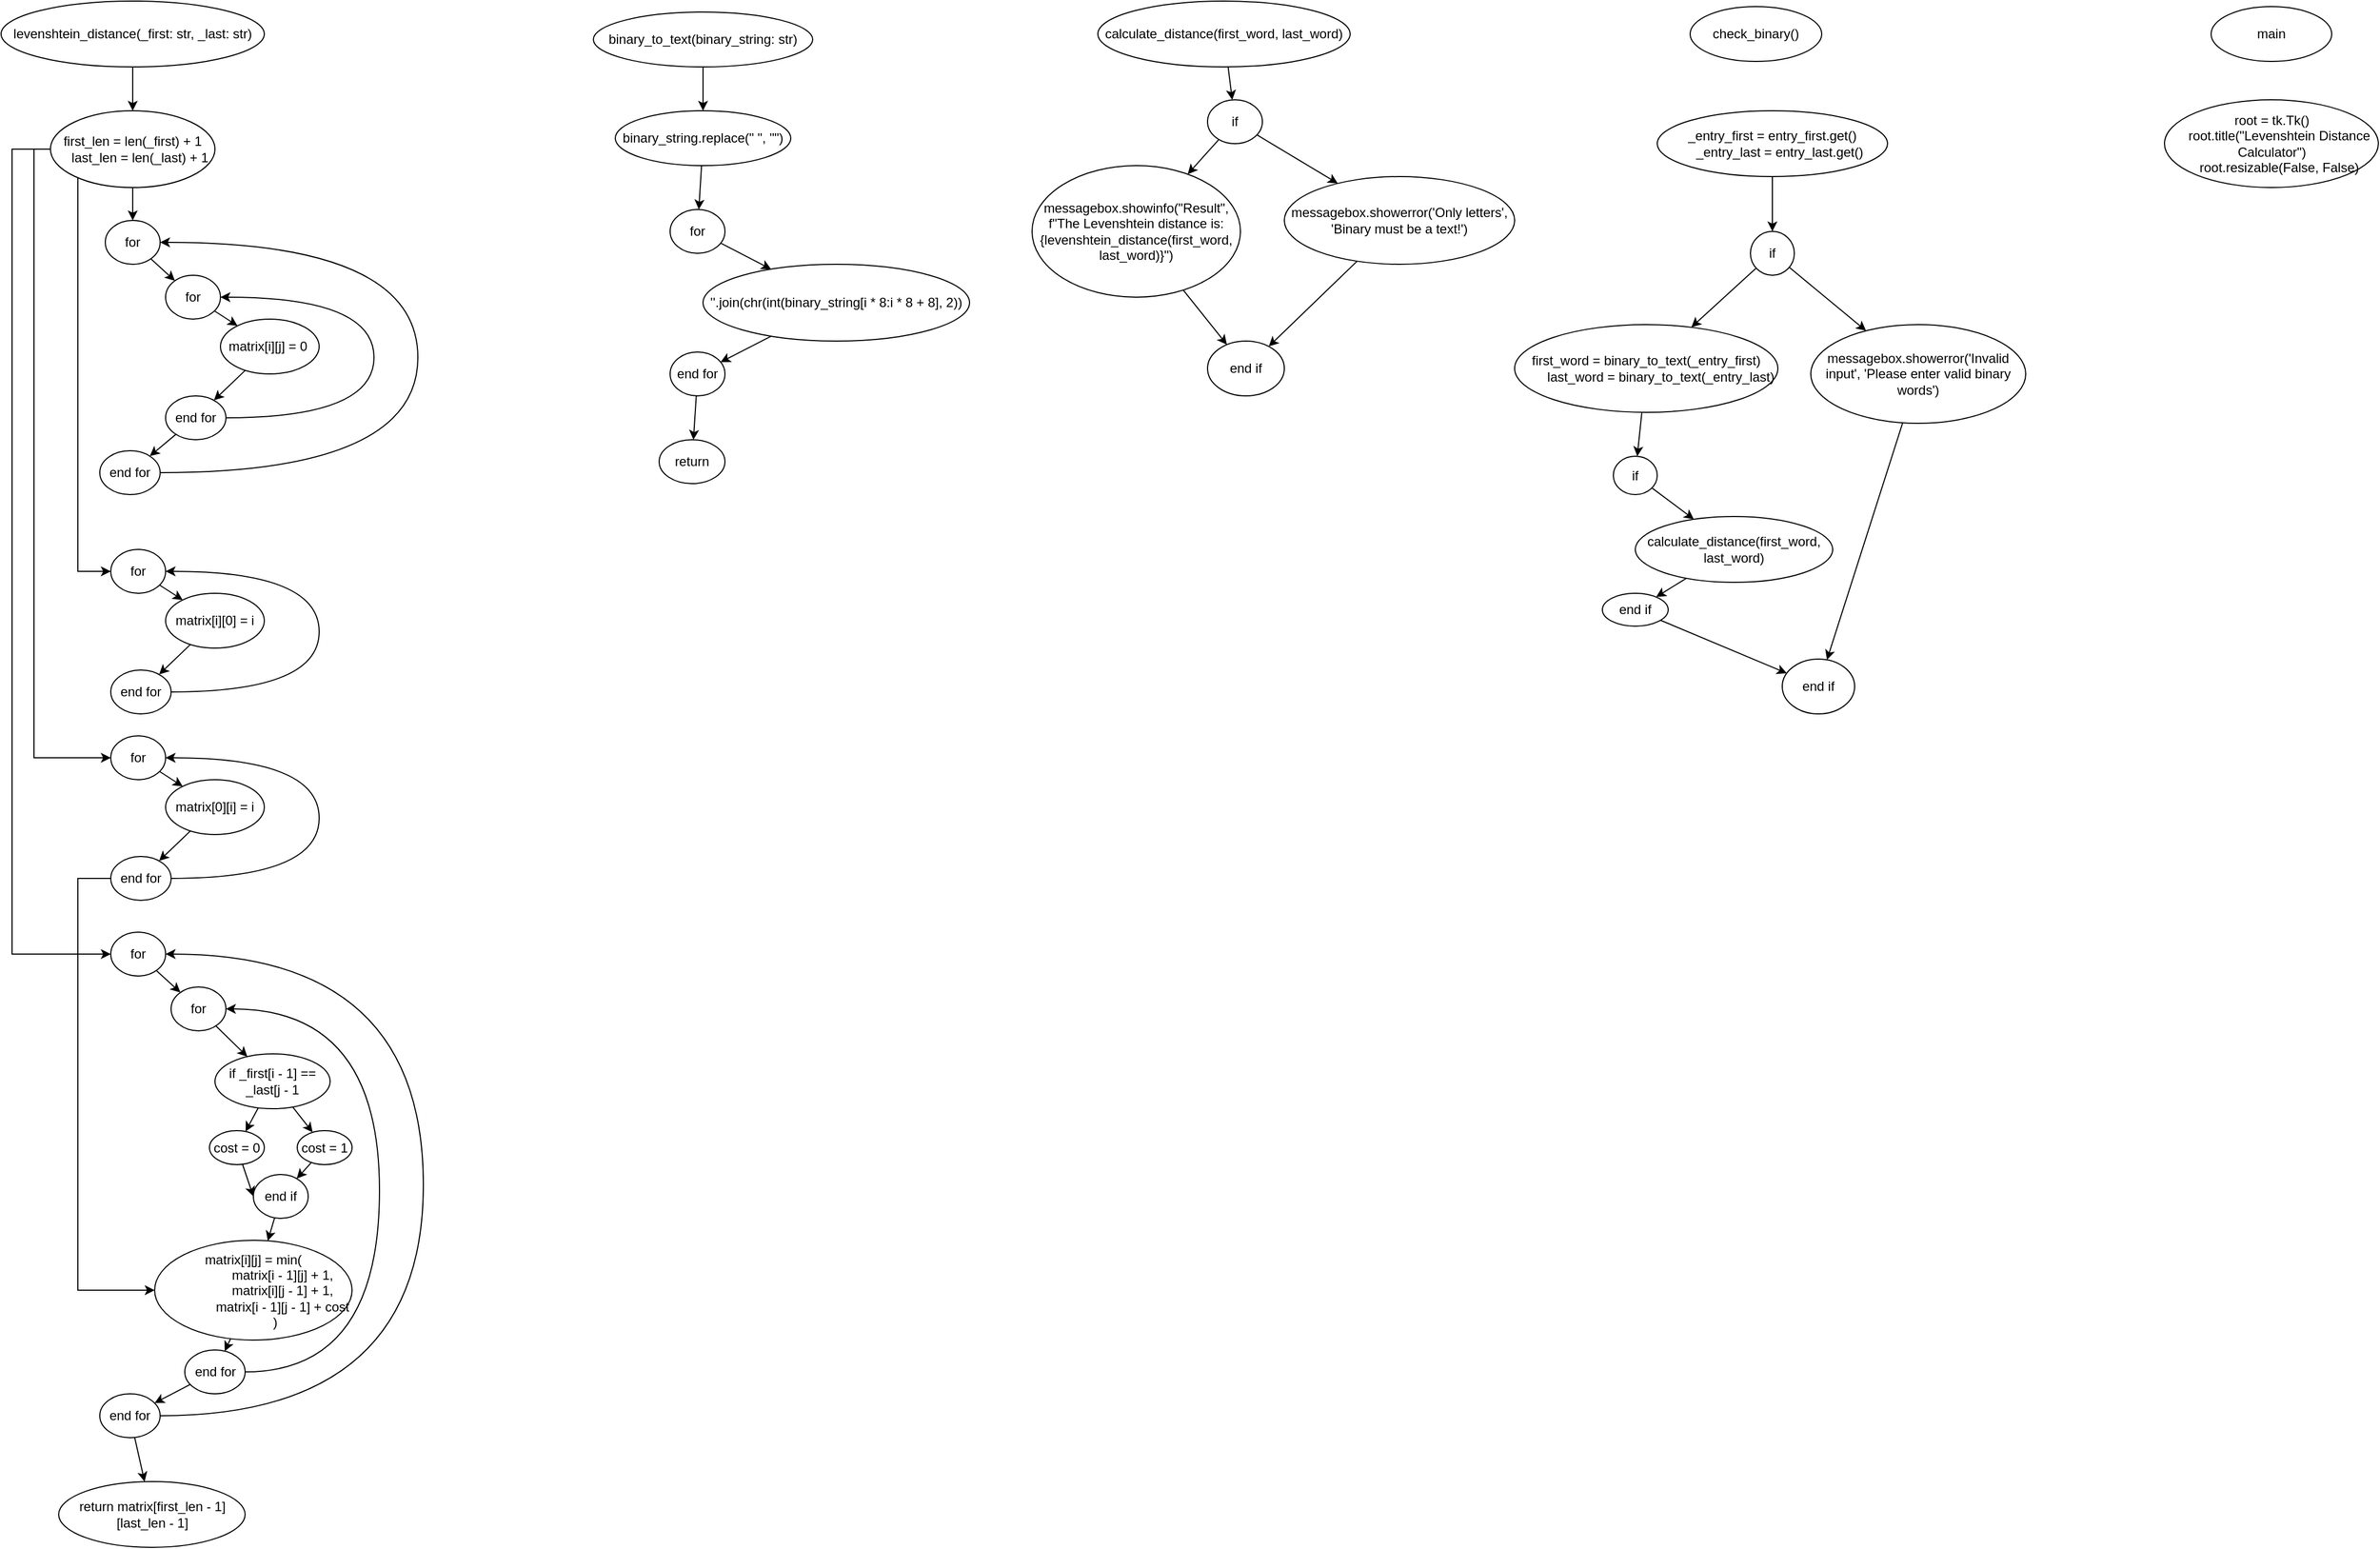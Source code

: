<mxfile version="22.1.22" type="embed">
  <diagram id="23iRSUPoRavnBvh4doch" name="Page-1">
    <mxGraphModel dx="453" dy="448" grid="1" gridSize="10" guides="1" tooltips="1" connect="1" arrows="1" fold="1" page="1" pageScale="1" pageWidth="827" pageHeight="1169" math="0" shadow="0">
      <root>
        <mxCell id="0" />
        <mxCell id="1" parent="0" />
        <mxCell id="9" style="edgeStyle=orthogonalEdgeStyle;rounded=0;orthogonalLoop=1;jettySize=auto;html=1;entryX=0.5;entryY=0;entryDx=0;entryDy=0;" edge="1" parent="1" source="2" target="3">
          <mxGeometry relative="1" as="geometry" />
        </mxCell>
        <mxCell id="2" value="levenshtein_distance(_first: str, _last: str)" style="ellipse;whiteSpace=wrap;html=1;" vertex="1" parent="1">
          <mxGeometry x="30" y="70" width="240" height="60" as="geometry" />
        </mxCell>
        <mxCell id="10" style="edgeStyle=orthogonalEdgeStyle;rounded=0;orthogonalLoop=1;jettySize=auto;html=1;" edge="1" parent="1" source="3" target="4">
          <mxGeometry relative="1" as="geometry" />
        </mxCell>
        <mxCell id="33" style="edgeStyle=orthogonalEdgeStyle;rounded=0;orthogonalLoop=1;jettySize=auto;html=1;" edge="1" parent="1" source="3" target="21">
          <mxGeometry relative="1" as="geometry">
            <Array as="points">
              <mxPoint x="100" y="590" />
            </Array>
          </mxGeometry>
        </mxCell>
        <mxCell id="34" style="edgeStyle=orthogonalEdgeStyle;rounded=0;orthogonalLoop=1;jettySize=auto;html=1;" edge="1" parent="1" source="3" target="28">
          <mxGeometry relative="1" as="geometry">
            <mxPoint x="80" y="580" as="targetPoint" />
            <Array as="points">
              <mxPoint x="60" y="205" />
              <mxPoint x="60" y="760" />
            </Array>
          </mxGeometry>
        </mxCell>
        <mxCell id="47" style="edgeStyle=orthogonalEdgeStyle;rounded=0;orthogonalLoop=1;jettySize=auto;html=1;entryX=0;entryY=0.5;entryDx=0;entryDy=0;" edge="1" parent="1" source="3" target="37">
          <mxGeometry relative="1" as="geometry">
            <mxPoint x="30" y="840" as="targetPoint" />
            <Array as="points">
              <mxPoint x="40" y="205" />
              <mxPoint x="40" y="939" />
            </Array>
          </mxGeometry>
        </mxCell>
        <mxCell id="3" value="&lt;div&gt;first_len = len(_first) + 1&lt;/div&gt;&lt;div&gt;&amp;nbsp; &amp;nbsp; last_len = len(_last) + 1&lt;/div&gt;" style="ellipse;whiteSpace=wrap;html=1;" vertex="1" parent="1">
          <mxGeometry x="75" y="170" width="150" height="70" as="geometry" />
        </mxCell>
        <mxCell id="11" style="rounded=0;orthogonalLoop=1;jettySize=auto;html=1;" edge="1" parent="1" source="4" target="6">
          <mxGeometry relative="1" as="geometry" />
        </mxCell>
        <mxCell id="4" value="for" style="ellipse;whiteSpace=wrap;html=1;" vertex="1" parent="1">
          <mxGeometry x="125" y="270" width="50" height="40" as="geometry" />
        </mxCell>
        <mxCell id="16" style="edgeStyle=orthogonalEdgeStyle;rounded=0;orthogonalLoop=1;jettySize=auto;html=1;curved=1;" edge="1" parent="1" source="5" target="4">
          <mxGeometry relative="1" as="geometry">
            <Array as="points">
              <mxPoint x="410" y="500" />
              <mxPoint x="410" y="290" />
            </Array>
          </mxGeometry>
        </mxCell>
        <mxCell id="5" value="end for" style="ellipse;whiteSpace=wrap;html=1;" vertex="1" parent="1">
          <mxGeometry x="120" y="480" width="55" height="40" as="geometry" />
        </mxCell>
        <mxCell id="12" style="rounded=0;orthogonalLoop=1;jettySize=auto;html=1;" edge="1" parent="1" source="6" target="8">
          <mxGeometry relative="1" as="geometry" />
        </mxCell>
        <mxCell id="6" value="for" style="ellipse;whiteSpace=wrap;html=1;" vertex="1" parent="1">
          <mxGeometry x="180" y="320" width="50" height="40" as="geometry" />
        </mxCell>
        <mxCell id="14" style="rounded=0;orthogonalLoop=1;jettySize=auto;html=1;" edge="1" parent="1" source="7" target="5">
          <mxGeometry relative="1" as="geometry" />
        </mxCell>
        <mxCell id="15" style="edgeStyle=orthogonalEdgeStyle;rounded=0;orthogonalLoop=1;jettySize=auto;html=1;entryX=1;entryY=0.5;entryDx=0;entryDy=0;curved=1;" edge="1" parent="1" source="7" target="6">
          <mxGeometry relative="1" as="geometry">
            <Array as="points">
              <mxPoint x="370" y="450" />
              <mxPoint x="370" y="340" />
            </Array>
          </mxGeometry>
        </mxCell>
        <mxCell id="7" value="end for" style="ellipse;whiteSpace=wrap;html=1;" vertex="1" parent="1">
          <mxGeometry x="180" y="430" width="55" height="40" as="geometry" />
        </mxCell>
        <mxCell id="13" style="rounded=0;orthogonalLoop=1;jettySize=auto;html=1;" edge="1" parent="1" source="8" target="7">
          <mxGeometry relative="1" as="geometry" />
        </mxCell>
        <mxCell id="8" value="matrix[i][j] = 0&amp;nbsp;" style="ellipse;whiteSpace=wrap;html=1;" vertex="1" parent="1">
          <mxGeometry x="230" y="360" width="90" height="50" as="geometry" />
        </mxCell>
        <mxCell id="20" style="rounded=0;orthogonalLoop=1;jettySize=auto;html=1;" edge="1" parent="1" source="21" target="26">
          <mxGeometry relative="1" as="geometry" />
        </mxCell>
        <mxCell id="21" value="for" style="ellipse;whiteSpace=wrap;html=1;" vertex="1" parent="1">
          <mxGeometry x="130" y="570" width="50" height="40" as="geometry" />
        </mxCell>
        <mxCell id="23" style="edgeStyle=orthogonalEdgeStyle;rounded=0;orthogonalLoop=1;jettySize=auto;html=1;entryX=1;entryY=0.5;entryDx=0;entryDy=0;curved=1;" edge="1" parent="1" source="24" target="21">
          <mxGeometry relative="1" as="geometry">
            <Array as="points">
              <mxPoint x="320" y="700" />
              <mxPoint x="320" y="590" />
            </Array>
          </mxGeometry>
        </mxCell>
        <mxCell id="24" value="end for" style="ellipse;whiteSpace=wrap;html=1;" vertex="1" parent="1">
          <mxGeometry x="130" y="680" width="55" height="40" as="geometry" />
        </mxCell>
        <mxCell id="25" style="rounded=0;orthogonalLoop=1;jettySize=auto;html=1;" edge="1" parent="1" source="26" target="24">
          <mxGeometry relative="1" as="geometry" />
        </mxCell>
        <mxCell id="26" value="matrix[i][0] = i" style="ellipse;whiteSpace=wrap;html=1;" vertex="1" parent="1">
          <mxGeometry x="180" y="610" width="90" height="50" as="geometry" />
        </mxCell>
        <mxCell id="27" style="rounded=0;orthogonalLoop=1;jettySize=auto;html=1;" edge="1" parent="1" source="28" target="32">
          <mxGeometry relative="1" as="geometry" />
        </mxCell>
        <mxCell id="28" value="for" style="ellipse;whiteSpace=wrap;html=1;" vertex="1" parent="1">
          <mxGeometry x="130" y="740" width="50" height="40" as="geometry" />
        </mxCell>
        <mxCell id="29" style="edgeStyle=orthogonalEdgeStyle;rounded=0;orthogonalLoop=1;jettySize=auto;html=1;entryX=1;entryY=0.5;entryDx=0;entryDy=0;curved=1;" edge="1" parent="1" source="30" target="28">
          <mxGeometry relative="1" as="geometry">
            <Array as="points">
              <mxPoint x="320" y="870" />
              <mxPoint x="320" y="760" />
            </Array>
          </mxGeometry>
        </mxCell>
        <mxCell id="63" style="edgeStyle=orthogonalEdgeStyle;rounded=0;orthogonalLoop=1;jettySize=auto;html=1;entryX=0;entryY=0.5;entryDx=0;entryDy=0;" edge="1" parent="1" source="30" target="52">
          <mxGeometry relative="1" as="geometry">
            <Array as="points">
              <mxPoint x="100" y="870" />
              <mxPoint x="100" y="1246" />
            </Array>
          </mxGeometry>
        </mxCell>
        <mxCell id="30" value="end for" style="ellipse;whiteSpace=wrap;html=1;" vertex="1" parent="1">
          <mxGeometry x="130" y="850" width="55" height="40" as="geometry" />
        </mxCell>
        <mxCell id="31" style="rounded=0;orthogonalLoop=1;jettySize=auto;html=1;" edge="1" parent="1" source="32" target="30">
          <mxGeometry relative="1" as="geometry" />
        </mxCell>
        <mxCell id="32" value="matrix[0][i] = i" style="ellipse;whiteSpace=wrap;html=1;" vertex="1" parent="1">
          <mxGeometry x="180" y="780" width="90" height="50" as="geometry" />
        </mxCell>
        <mxCell id="36" style="rounded=0;orthogonalLoop=1;jettySize=auto;html=1;" edge="1" parent="1" source="37" target="41">
          <mxGeometry relative="1" as="geometry" />
        </mxCell>
        <mxCell id="37" value="for" style="ellipse;whiteSpace=wrap;html=1;" vertex="1" parent="1">
          <mxGeometry x="130" y="919" width="50" height="40" as="geometry" />
        </mxCell>
        <mxCell id="38" style="edgeStyle=orthogonalEdgeStyle;rounded=0;orthogonalLoop=1;jettySize=auto;html=1;curved=1;" edge="1" parent="1" source="39" target="37">
          <mxGeometry relative="1" as="geometry">
            <Array as="points">
              <mxPoint x="415" y="1360" />
              <mxPoint x="415" y="939" />
            </Array>
          </mxGeometry>
        </mxCell>
        <mxCell id="58" style="rounded=0;orthogonalLoop=1;jettySize=auto;html=1;" edge="1" parent="1" source="39" target="57">
          <mxGeometry relative="1" as="geometry" />
        </mxCell>
        <mxCell id="39" value="end for" style="ellipse;whiteSpace=wrap;html=1;" vertex="1" parent="1">
          <mxGeometry x="120" y="1340" width="55" height="40" as="geometry" />
        </mxCell>
        <mxCell id="40" style="rounded=0;orthogonalLoop=1;jettySize=auto;html=1;" edge="1" parent="1" source="41" target="46">
          <mxGeometry relative="1" as="geometry" />
        </mxCell>
        <mxCell id="41" value="for" style="ellipse;whiteSpace=wrap;html=1;" vertex="1" parent="1">
          <mxGeometry x="185" y="969" width="50" height="40" as="geometry" />
        </mxCell>
        <mxCell id="42" style="rounded=0;orthogonalLoop=1;jettySize=auto;html=1;" edge="1" parent="1" source="44" target="39">
          <mxGeometry relative="1" as="geometry" />
        </mxCell>
        <mxCell id="43" style="edgeStyle=orthogonalEdgeStyle;rounded=0;orthogonalLoop=1;jettySize=auto;html=1;entryX=1;entryY=0.5;entryDx=0;entryDy=0;curved=1;" edge="1" parent="1" source="44" target="41">
          <mxGeometry relative="1" as="geometry">
            <Array as="points">
              <mxPoint x="375" y="1320" />
              <mxPoint x="375" y="989" />
            </Array>
          </mxGeometry>
        </mxCell>
        <mxCell id="44" value="end for" style="ellipse;whiteSpace=wrap;html=1;" vertex="1" parent="1">
          <mxGeometry x="197.5" y="1300" width="55" height="40" as="geometry" />
        </mxCell>
        <mxCell id="50" style="rounded=0;orthogonalLoop=1;jettySize=auto;html=1;" edge="1" parent="1" source="46" target="49">
          <mxGeometry relative="1" as="geometry" />
        </mxCell>
        <mxCell id="51" style="rounded=0;orthogonalLoop=1;jettySize=auto;html=1;" edge="1" parent="1" source="46" target="48">
          <mxGeometry relative="1" as="geometry" />
        </mxCell>
        <mxCell id="46" value="if _first[i - 1] == _last[j - 1" style="ellipse;whiteSpace=wrap;html=1;" vertex="1" parent="1">
          <mxGeometry x="225" y="1030" width="105" height="50" as="geometry" />
        </mxCell>
        <mxCell id="61" style="rounded=0;orthogonalLoop=1;jettySize=auto;html=1;entryX=0;entryY=0.5;entryDx=0;entryDy=0;" edge="1" parent="1" source="48" target="59">
          <mxGeometry relative="1" as="geometry" />
        </mxCell>
        <mxCell id="48" value="cost = 0" style="ellipse;whiteSpace=wrap;html=1;" vertex="1" parent="1">
          <mxGeometry x="220" y="1100" width="50" height="31" as="geometry" />
        </mxCell>
        <mxCell id="60" style="rounded=0;orthogonalLoop=1;jettySize=auto;html=1;" edge="1" parent="1" source="49" target="59">
          <mxGeometry relative="1" as="geometry" />
        </mxCell>
        <mxCell id="49" value="cost = 1" style="ellipse;whiteSpace=wrap;html=1;" vertex="1" parent="1">
          <mxGeometry x="300" y="1100" width="50" height="31" as="geometry" />
        </mxCell>
        <mxCell id="56" style="rounded=0;orthogonalLoop=1;jettySize=auto;html=1;" edge="1" parent="1" source="52" target="44">
          <mxGeometry relative="1" as="geometry" />
        </mxCell>
        <mxCell id="52" value="&lt;div&gt;matrix[i][j] = min(&lt;/div&gt;&lt;div&gt;&amp;nbsp; &amp;nbsp; &amp;nbsp; &amp;nbsp; &amp;nbsp; &amp;nbsp; &amp;nbsp; &amp;nbsp; matrix[i - 1][j] + 1,&lt;/div&gt;&lt;div&gt;&amp;nbsp; &amp;nbsp; &amp;nbsp; &amp;nbsp; &amp;nbsp; &amp;nbsp; &amp;nbsp; &amp;nbsp; matrix[i][j - 1] + 1,&lt;/div&gt;&lt;div&gt;&amp;nbsp; &amp;nbsp; &amp;nbsp; &amp;nbsp; &amp;nbsp; &amp;nbsp; &amp;nbsp; &amp;nbsp; matrix[i - 1][j - 1] + cost&lt;/div&gt;&lt;div&gt;&amp;nbsp; &amp;nbsp; &amp;nbsp; &amp;nbsp; &amp;nbsp; &amp;nbsp; )&lt;/div&gt;" style="ellipse;whiteSpace=wrap;html=1;" vertex="1" parent="1">
          <mxGeometry x="170" y="1200" width="180" height="91" as="geometry" />
        </mxCell>
        <mxCell id="57" value="return matrix[first_len - 1][last_len - 1]" style="ellipse;whiteSpace=wrap;html=1;" vertex="1" parent="1">
          <mxGeometry x="82.5" y="1420" width="170" height="60" as="geometry" />
        </mxCell>
        <mxCell id="62" style="rounded=0;orthogonalLoop=1;jettySize=auto;html=1;" edge="1" parent="1" source="59" target="52">
          <mxGeometry relative="1" as="geometry" />
        </mxCell>
        <mxCell id="59" value="end if" style="ellipse;whiteSpace=wrap;html=1;" vertex="1" parent="1">
          <mxGeometry x="260" y="1140" width="50" height="40" as="geometry" />
        </mxCell>
        <mxCell id="66" style="edgeStyle=orthogonalEdgeStyle;rounded=0;orthogonalLoop=1;jettySize=auto;html=1;" edge="1" parent="1" source="64" target="65">
          <mxGeometry relative="1" as="geometry" />
        </mxCell>
        <mxCell id="64" value="binary_to_text(binary_string: str)" style="ellipse;whiteSpace=wrap;html=1;" vertex="1" parent="1">
          <mxGeometry x="570" y="80" width="200" height="50" as="geometry" />
        </mxCell>
        <mxCell id="72" style="rounded=0;orthogonalLoop=1;jettySize=auto;html=1;" edge="1" parent="1" source="65" target="67">
          <mxGeometry relative="1" as="geometry" />
        </mxCell>
        <mxCell id="65" value="binary_string.replace(&quot; &quot;, &quot;&quot;)" style="ellipse;whiteSpace=wrap;html=1;" vertex="1" parent="1">
          <mxGeometry x="590" y="170" width="160" height="50" as="geometry" />
        </mxCell>
        <mxCell id="70" style="rounded=0;orthogonalLoop=1;jettySize=auto;html=1;" edge="1" parent="1" source="67" target="69">
          <mxGeometry relative="1" as="geometry" />
        </mxCell>
        <mxCell id="67" value="for" style="ellipse;whiteSpace=wrap;html=1;" vertex="1" parent="1">
          <mxGeometry x="640" y="260" width="50" height="40" as="geometry" />
        </mxCell>
        <mxCell id="74" style="rounded=0;orthogonalLoop=1;jettySize=auto;html=1;" edge="1" parent="1" source="68" target="73">
          <mxGeometry relative="1" as="geometry" />
        </mxCell>
        <mxCell id="68" value="end for" style="ellipse;whiteSpace=wrap;html=1;" vertex="1" parent="1">
          <mxGeometry x="640" y="390" width="50" height="40" as="geometry" />
        </mxCell>
        <mxCell id="71" style="rounded=0;orthogonalLoop=1;jettySize=auto;html=1;" edge="1" parent="1" source="69" target="68">
          <mxGeometry relative="1" as="geometry" />
        </mxCell>
        <mxCell id="69" value="&#39;&#39;.join(chr(int(binary_string[i * 8:i * 8 + 8], 2))" style="ellipse;whiteSpace=wrap;html=1;" vertex="1" parent="1">
          <mxGeometry x="670" y="310" width="243" height="70" as="geometry" />
        </mxCell>
        <mxCell id="73" value="return" style="ellipse;whiteSpace=wrap;html=1;" vertex="1" parent="1">
          <mxGeometry x="630" y="470" width="60" height="40" as="geometry" />
        </mxCell>
        <mxCell id="80" style="rounded=0;orthogonalLoop=1;jettySize=auto;html=1;" edge="1" parent="1" source="75" target="76">
          <mxGeometry relative="1" as="geometry" />
        </mxCell>
        <mxCell id="75" value="calculate_distance(first_word, last_word)" style="ellipse;whiteSpace=wrap;html=1;" vertex="1" parent="1">
          <mxGeometry x="1030" y="70" width="230" height="60" as="geometry" />
        </mxCell>
        <mxCell id="81" style="rounded=0;orthogonalLoop=1;jettySize=auto;html=1;" edge="1" parent="1" source="76" target="77">
          <mxGeometry relative="1" as="geometry" />
        </mxCell>
        <mxCell id="82" style="rounded=0;orthogonalLoop=1;jettySize=auto;html=1;" edge="1" parent="1" source="76" target="78">
          <mxGeometry relative="1" as="geometry" />
        </mxCell>
        <mxCell id="76" value="if" style="ellipse;whiteSpace=wrap;html=1;" vertex="1" parent="1">
          <mxGeometry x="1130" y="160" width="50" height="40" as="geometry" />
        </mxCell>
        <mxCell id="83" style="rounded=0;orthogonalLoop=1;jettySize=auto;html=1;" edge="1" parent="1" source="77" target="79">
          <mxGeometry relative="1" as="geometry" />
        </mxCell>
        <mxCell id="77" value="messagebox.showinfo(&quot;Result&quot;, f&quot;The Levenshtein distance is: {levenshtein_distance(first_word, last_word)}&quot;)" style="ellipse;whiteSpace=wrap;html=1;" vertex="1" parent="1">
          <mxGeometry x="970" y="220" width="190" height="120" as="geometry" />
        </mxCell>
        <mxCell id="84" style="rounded=0;orthogonalLoop=1;jettySize=auto;html=1;" edge="1" parent="1" source="78" target="79">
          <mxGeometry relative="1" as="geometry" />
        </mxCell>
        <mxCell id="78" value="messagebox.showerror(&#39;Only letters&#39;, &#39;Binary must be a text!&#39;)" style="ellipse;whiteSpace=wrap;html=1;" vertex="1" parent="1">
          <mxGeometry x="1200" y="230" width="210" height="80" as="geometry" />
        </mxCell>
        <mxCell id="79" value="end if" style="ellipse;whiteSpace=wrap;html=1;" vertex="1" parent="1">
          <mxGeometry x="1130" y="380" width="70" height="50" as="geometry" />
        </mxCell>
        <mxCell id="85" value="check_binary()" style="ellipse;whiteSpace=wrap;html=1;" vertex="1" parent="1">
          <mxGeometry x="1570" y="75" width="120" height="50" as="geometry" />
        </mxCell>
        <mxCell id="90" style="edgeStyle=orthogonalEdgeStyle;rounded=0;orthogonalLoop=1;jettySize=auto;html=1;" edge="1" parent="1" source="86" target="87">
          <mxGeometry relative="1" as="geometry" />
        </mxCell>
        <mxCell id="86" value="&lt;div&gt;_entry_first = entry_first.get()&lt;/div&gt;&lt;div&gt;&amp;nbsp; &amp;nbsp; _entry_last = entry_last.get()&lt;/div&gt;" style="ellipse;whiteSpace=wrap;html=1;" vertex="1" parent="1">
          <mxGeometry x="1540" y="170" width="210" height="60" as="geometry" />
        </mxCell>
        <mxCell id="91" style="rounded=0;orthogonalLoop=1;jettySize=auto;html=1;" edge="1" parent="1" source="87" target="88">
          <mxGeometry relative="1" as="geometry" />
        </mxCell>
        <mxCell id="92" style="rounded=0;orthogonalLoop=1;jettySize=auto;html=1;" edge="1" parent="1" source="87" target="89">
          <mxGeometry relative="1" as="geometry" />
        </mxCell>
        <mxCell id="87" value="if" style="ellipse;whiteSpace=wrap;html=1;" vertex="1" parent="1">
          <mxGeometry x="1625" y="280" width="40" height="40" as="geometry" />
        </mxCell>
        <mxCell id="102" style="rounded=0;orthogonalLoop=1;jettySize=auto;html=1;" edge="1" parent="1" source="88" target="100">
          <mxGeometry relative="1" as="geometry" />
        </mxCell>
        <mxCell id="88" value="messagebox.showerror(&#39;Invalid input&#39;, &#39;Please enter valid binary words&#39;)" style="ellipse;whiteSpace=wrap;html=1;" vertex="1" parent="1">
          <mxGeometry x="1680" y="365" width="196" height="90" as="geometry" />
        </mxCell>
        <mxCell id="95" style="rounded=0;orthogonalLoop=1;jettySize=auto;html=1;" edge="1" parent="1" source="89" target="93">
          <mxGeometry relative="1" as="geometry" />
        </mxCell>
        <mxCell id="89" value="&lt;div&gt;first_word = binary_to_text(_entry_first)&lt;/div&gt;&lt;div&gt;&amp;nbsp; &amp;nbsp; &amp;nbsp; &amp;nbsp; last_word = binary_to_text(_entry_last)&lt;/div&gt;" style="ellipse;whiteSpace=wrap;html=1;" vertex="1" parent="1">
          <mxGeometry x="1410" y="365" width="240" height="80" as="geometry" />
        </mxCell>
        <mxCell id="98" style="rounded=0;orthogonalLoop=1;jettySize=auto;html=1;" edge="1" parent="1" source="93" target="96">
          <mxGeometry relative="1" as="geometry" />
        </mxCell>
        <mxCell id="93" value="if" style="ellipse;whiteSpace=wrap;html=1;" vertex="1" parent="1">
          <mxGeometry x="1500" y="485" width="40" height="35" as="geometry" />
        </mxCell>
        <mxCell id="99" style="rounded=0;orthogonalLoop=1;jettySize=auto;html=1;" edge="1" parent="1" source="96" target="97">
          <mxGeometry relative="1" as="geometry" />
        </mxCell>
        <mxCell id="96" value="calculate_distance(first_word, last_word)" style="ellipse;whiteSpace=wrap;html=1;" vertex="1" parent="1">
          <mxGeometry x="1520" y="540" width="180" height="60" as="geometry" />
        </mxCell>
        <mxCell id="101" style="rounded=0;orthogonalLoop=1;jettySize=auto;html=1;" edge="1" parent="1" source="97" target="100">
          <mxGeometry relative="1" as="geometry" />
        </mxCell>
        <mxCell id="97" value="end if" style="ellipse;whiteSpace=wrap;html=1;" vertex="1" parent="1">
          <mxGeometry x="1490" y="610" width="60" height="30" as="geometry" />
        </mxCell>
        <mxCell id="100" value="end if" style="ellipse;whiteSpace=wrap;html=1;" vertex="1" parent="1">
          <mxGeometry x="1654" y="670" width="66" height="50" as="geometry" />
        </mxCell>
        <mxCell id="103" value="main" style="ellipse;whiteSpace=wrap;html=1;" vertex="1" parent="1">
          <mxGeometry x="2045" y="75" width="110" height="50" as="geometry" />
        </mxCell>
        <mxCell id="104" value="&lt;div&gt;root = tk.Tk()&lt;/div&gt;&lt;div&gt;&amp;nbsp; &amp;nbsp; root.title(&quot;Levenshtein Distance Calculator&quot;)&lt;/div&gt;&lt;div&gt;&amp;nbsp; &amp;nbsp; root.resizable(False, False)&lt;/div&gt;" style="ellipse;whiteSpace=wrap;html=1;" vertex="1" parent="1">
          <mxGeometry x="2002.5" y="160" width="195" height="80" as="geometry" />
        </mxCell>
      </root>
    </mxGraphModel>
  </diagram>
</mxfile>
